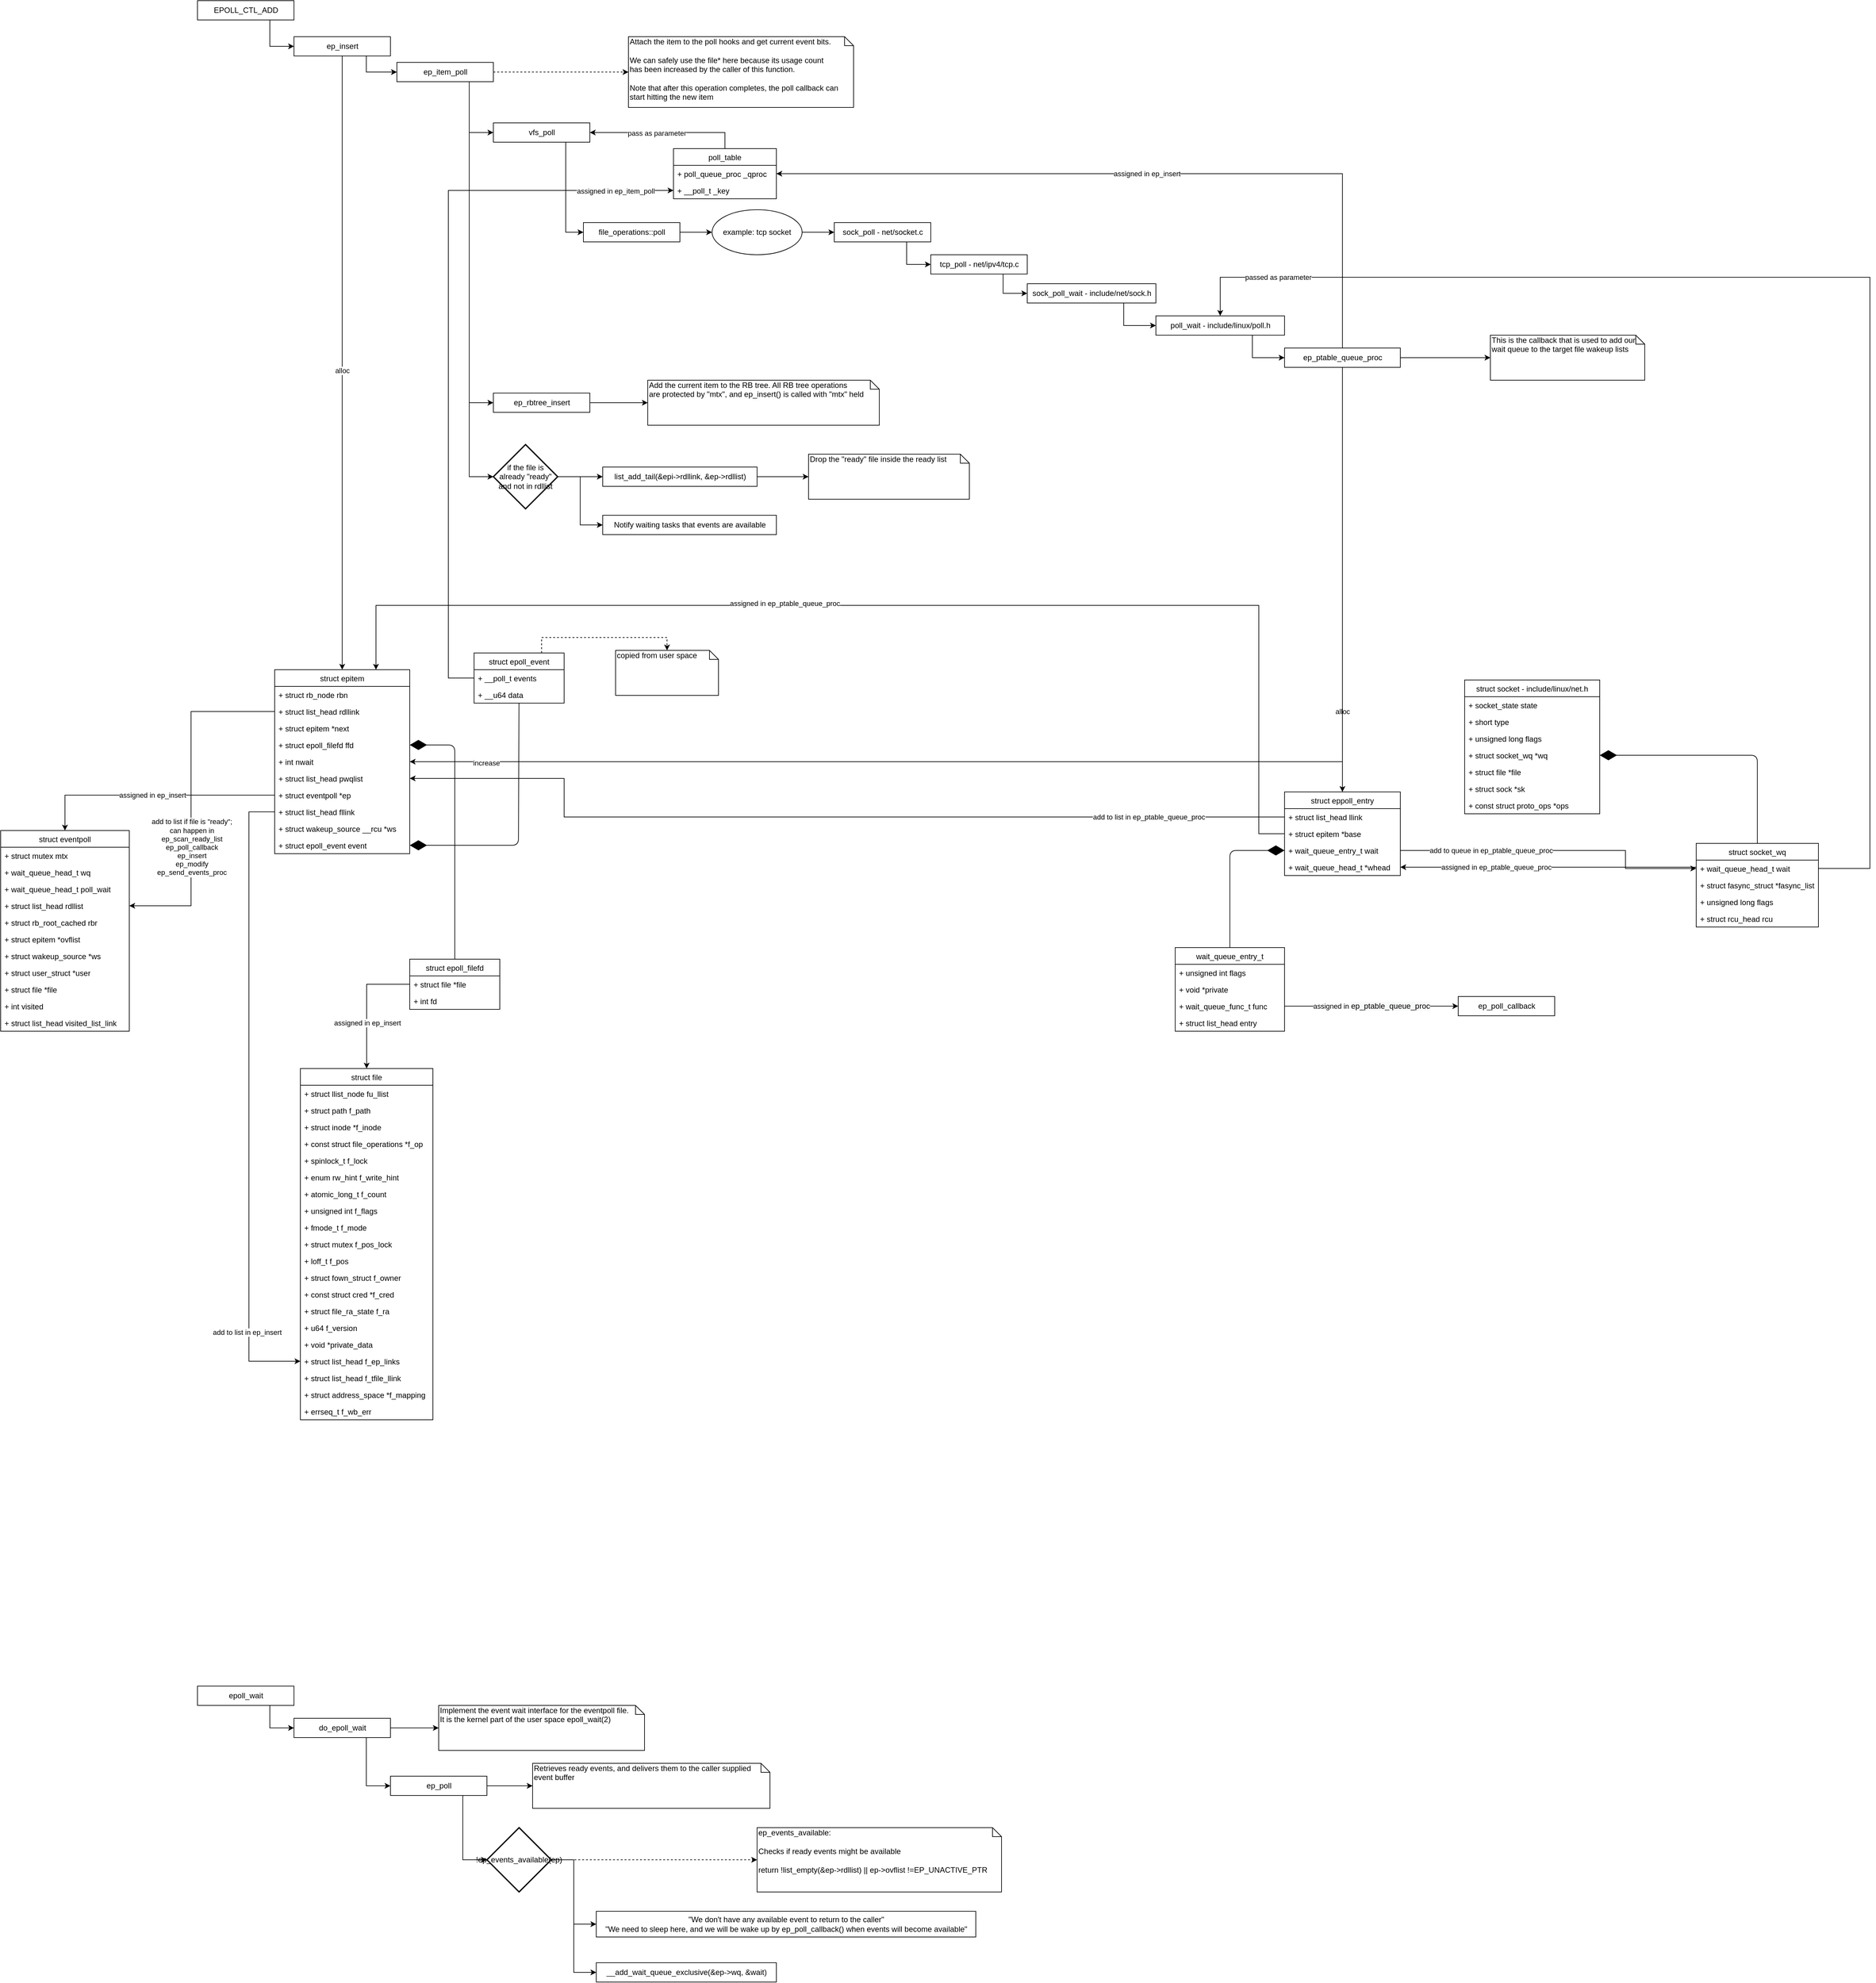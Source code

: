 <mxfile version="13.1.3">
    <diagram id="6hGFLwfOUW9BJ-s0fimq" name="Page-1">
        <mxGraphModel dx="1157" dy="1786" grid="1" gridSize="10" guides="1" tooltips="1" connect="1" arrows="1" fold="1" page="1" pageScale="1" pageWidth="827" pageHeight="1169" math="0" shadow="0">
            <root>
                <mxCell id="0"/>
                <mxCell id="1" parent="0"/>
                <mxCell id="6" value="struct epitem" style="swimlane;fontStyle=0;childLayout=stackLayout;horizontal=1;startSize=26;fillColor=none;horizontalStack=0;resizeParent=1;resizeParentMax=0;resizeLast=0;collapsible=1;marginBottom=0;" vertex="1" parent="1">
                    <mxGeometry x="840" y="520" width="210" height="286" as="geometry">
                        <mxRectangle x="100" y="96" width="100" height="26" as="alternateBounds"/>
                    </mxGeometry>
                </mxCell>
                <mxCell id="7" value="+ struct rb_node rbn" style="text;strokeColor=none;fillColor=none;align=left;verticalAlign=top;spacingLeft=4;spacingRight=4;overflow=hidden;rotatable=0;points=[[0,0.5],[1,0.5]];portConstraint=eastwest;" vertex="1" parent="6">
                    <mxGeometry y="26" width="210" height="26" as="geometry"/>
                </mxCell>
                <mxCell id="8" value="+ struct list_head rdllink" style="text;strokeColor=none;fillColor=none;align=left;verticalAlign=top;spacingLeft=4;spacingRight=4;overflow=hidden;rotatable=0;points=[[0,0.5],[1,0.5]];portConstraint=eastwest;" vertex="1" parent="6">
                    <mxGeometry y="52" width="210" height="26" as="geometry"/>
                </mxCell>
                <mxCell id="9" value="+ struct epitem *next" style="text;strokeColor=none;fillColor=none;align=left;verticalAlign=top;spacingLeft=4;spacingRight=4;overflow=hidden;rotatable=0;points=[[0,0.5],[1,0.5]];portConstraint=eastwest;" vertex="1" parent="6">
                    <mxGeometry y="78" width="210" height="26" as="geometry"/>
                </mxCell>
                <mxCell id="22" value="+ struct epoll_filefd ffd" style="text;strokeColor=none;fillColor=none;align=left;verticalAlign=top;spacingLeft=4;spacingRight=4;overflow=hidden;rotatable=0;points=[[0,0.5],[1,0.5]];portConstraint=eastwest;" vertex="1" parent="6">
                    <mxGeometry y="104" width="210" height="26" as="geometry"/>
                </mxCell>
                <mxCell id="17" value="+ int nwait" style="text;strokeColor=none;fillColor=none;align=left;verticalAlign=top;spacingLeft=4;spacingRight=4;overflow=hidden;rotatable=0;points=[[0,0.5],[1,0.5]];portConstraint=eastwest;" vertex="1" parent="6">
                    <mxGeometry y="130" width="210" height="26" as="geometry"/>
                </mxCell>
                <mxCell id="18" value="+ struct list_head pwqlist" style="text;strokeColor=none;fillColor=none;align=left;verticalAlign=top;spacingLeft=4;spacingRight=4;overflow=hidden;rotatable=0;points=[[0,0.5],[1,0.5]];portConstraint=eastwest;" vertex="1" parent="6">
                    <mxGeometry y="156" width="210" height="26" as="geometry"/>
                </mxCell>
                <mxCell id="19" value="+ struct eventpoll *ep" style="text;strokeColor=none;fillColor=none;align=left;verticalAlign=top;spacingLeft=4;spacingRight=4;overflow=hidden;rotatable=0;points=[[0,0.5],[1,0.5]];portConstraint=eastwest;" vertex="1" parent="6">
                    <mxGeometry y="182" width="210" height="26" as="geometry"/>
                </mxCell>
                <mxCell id="20" value="+ struct list_head fllink" style="text;strokeColor=none;fillColor=none;align=left;verticalAlign=top;spacingLeft=4;spacingRight=4;overflow=hidden;rotatable=0;points=[[0,0.5],[1,0.5]];portConstraint=eastwest;" vertex="1" parent="6">
                    <mxGeometry y="208" width="210" height="26" as="geometry"/>
                </mxCell>
                <mxCell id="21" value="+ struct wakeup_source __rcu *ws" style="text;strokeColor=none;fillColor=none;align=left;verticalAlign=top;spacingLeft=4;spacingRight=4;overflow=hidden;rotatable=0;points=[[0,0.5],[1,0.5]];portConstraint=eastwest;" vertex="1" parent="6">
                    <mxGeometry y="234" width="210" height="26" as="geometry"/>
                </mxCell>
                <mxCell id="23" value="+ struct epoll_event event" style="text;strokeColor=none;fillColor=none;align=left;verticalAlign=top;spacingLeft=4;spacingRight=4;overflow=hidden;rotatable=0;points=[[0,0.5],[1,0.5]];portConstraint=eastwest;" vertex="1" parent="6">
                    <mxGeometry y="260" width="210" height="26" as="geometry"/>
                </mxCell>
                <mxCell id="84" value="ep_poll_callback" style="html=1;" vertex="1" parent="1">
                    <mxGeometry x="2680" y="1028" width="150" height="30" as="geometry"/>
                </mxCell>
                <mxCell id="85" value="assigned in&amp;nbsp;&lt;span style=&quot;font-size: 12px ; background-color: rgb(248 , 249 , 250)&quot;&gt;ep_ptable_queue_proc&lt;/span&gt;" style="edgeStyle=orthogonalEdgeStyle;rounded=0;orthogonalLoop=1;jettySize=auto;html=1;" edge="1" parent="1" source="81" target="84">
                    <mxGeometry relative="1" as="geometry"/>
                </mxCell>
                <mxCell id="88" style="edgeStyle=orthogonalEdgeStyle;rounded=0;orthogonalLoop=1;jettySize=auto;html=1;entryX=0.5;entryY=0;entryDx=0;entryDy=0;" edge="1" parent="1" source="87" target="6">
                    <mxGeometry relative="1" as="geometry"/>
                </mxCell>
                <mxCell id="89" value="alloc" style="edgeLabel;html=1;align=center;verticalAlign=middle;resizable=0;points=[];" vertex="1" connectable="0" parent="88">
                    <mxGeometry x="-0.109" y="4" relative="1" as="geometry">
                        <mxPoint x="-4" y="64" as="offset"/>
                    </mxGeometry>
                </mxCell>
                <mxCell id="122" style="edgeStyle=orthogonalEdgeStyle;rounded=0;orthogonalLoop=1;jettySize=auto;html=1;exitX=0.75;exitY=1;exitDx=0;exitDy=0;entryX=0;entryY=0.5;entryDx=0;entryDy=0;" edge="1" parent="1" source="87" target="121">
                    <mxGeometry relative="1" as="geometry"/>
                </mxCell>
                <mxCell id="87" value="ep_insert" style="html=1;" vertex="1" parent="1">
                    <mxGeometry x="870" y="-464" width="150" height="30" as="geometry"/>
                </mxCell>
                <mxCell id="92" style="edgeStyle=orthogonalEdgeStyle;rounded=0;orthogonalLoop=1;jettySize=auto;html=1;exitX=0.75;exitY=1;exitDx=0;exitDy=0;entryX=0;entryY=0.5;entryDx=0;entryDy=0;" edge="1" parent="1" source="90" target="87">
                    <mxGeometry relative="1" as="geometry"/>
                </mxCell>
                <mxCell id="90" value="EPOLL_CTL_ADD" style="html=1;" vertex="1" parent="1">
                    <mxGeometry x="720" y="-520" width="150" height="30" as="geometry"/>
                </mxCell>
                <mxCell id="93" value="assigned in ep_insert" style="edgeStyle=orthogonalEdgeStyle;rounded=0;orthogonalLoop=1;jettySize=auto;html=1;entryX=0.5;entryY=0;entryDx=0;entryDy=0;" edge="1" parent="1" source="19" target="31">
                    <mxGeometry relative="1" as="geometry">
                        <Array as="points">
                            <mxPoint x="514" y="715"/>
                        </Array>
                    </mxGeometry>
                </mxCell>
                <mxCell id="99" value="" style="endArrow=diamondThin;endFill=1;endSize=24;html=1;entryX=0;entryY=0.5;entryDx=0;entryDy=0;exitX=0.5;exitY=0;exitDx=0;exitDy=0;" edge="1" parent="1" source="78" target="50">
                    <mxGeometry width="160" relative="1" as="geometry">
                        <mxPoint x="2660" y="900" as="sourcePoint"/>
                        <mxPoint x="2520" y="780" as="targetPoint"/>
                        <Array as="points">
                            <mxPoint x="2325" y="801"/>
                        </Array>
                    </mxGeometry>
                </mxCell>
                <mxCell id="112" value="" style="endArrow=diamondThin;endFill=1;endSize=24;html=1;entryX=1;entryY=0.5;entryDx=0;entryDy=0;exitX=0.5;exitY=0;exitDx=0;exitDy=0;" edge="1" parent="1" source="100" target="22">
                    <mxGeometry width="160" relative="1" as="geometry">
                        <mxPoint x="930" y="940" as="sourcePoint"/>
                        <mxPoint x="1100.667" y="640" as="targetPoint"/>
                        <Array as="points">
                            <mxPoint x="1120" y="637"/>
                        </Array>
                    </mxGeometry>
                </mxCell>
                <mxCell id="139" style="edgeStyle=orthogonalEdgeStyle;rounded=0;orthogonalLoop=1;jettySize=auto;html=1;exitX=0.5;exitY=0;exitDx=0;exitDy=0;entryX=1;entryY=0.5;entryDx=0;entryDy=0;" edge="1" parent="1" source="115" target="126">
                    <mxGeometry relative="1" as="geometry"/>
                </mxCell>
                <mxCell id="140" value="pass as parameter" style="edgeLabel;html=1;align=center;verticalAlign=middle;resizable=0;points=[];" vertex="1" connectable="0" parent="139">
                    <mxGeometry x="0.118" y="1" relative="1" as="geometry">
                        <mxPoint as="offset"/>
                    </mxGeometry>
                </mxCell>
                <mxCell id="100" value="struct epoll_filefd" style="swimlane;fontStyle=0;childLayout=stackLayout;horizontal=1;startSize=26;fillColor=none;horizontalStack=0;resizeParent=1;resizeParentMax=0;resizeLast=0;collapsible=1;marginBottom=0;" vertex="1" parent="1">
                    <mxGeometry x="1050" y="970" width="140" height="78" as="geometry"/>
                </mxCell>
                <mxCell id="101" value="+ struct file *file" style="text;strokeColor=none;fillColor=none;align=left;verticalAlign=top;spacingLeft=4;spacingRight=4;overflow=hidden;rotatable=0;points=[[0,0.5],[1,0.5]];portConstraint=eastwest;" vertex="1" parent="100">
                    <mxGeometry y="26" width="140" height="26" as="geometry"/>
                </mxCell>
                <mxCell id="102" value="+ int fd" style="text;strokeColor=none;fillColor=none;align=left;verticalAlign=top;spacingLeft=4;spacingRight=4;overflow=hidden;rotatable=0;points=[[0,0.5],[1,0.5]];portConstraint=eastwest;" vertex="1" parent="100">
                    <mxGeometry y="52" width="140" height="26" as="geometry"/>
                </mxCell>
                <mxCell id="113" style="edgeStyle=orthogonalEdgeStyle;rounded=0;orthogonalLoop=1;jettySize=auto;html=1;entryX=0.5;entryY=0;entryDx=0;entryDy=0;" edge="1" parent="1" source="101" target="54">
                    <mxGeometry relative="1" as="geometry"/>
                </mxCell>
                <mxCell id="114" value="assigned in ep_insert" style="edgeLabel;html=1;align=center;verticalAlign=middle;resizable=0;points=[];" vertex="1" connectable="0" parent="113">
                    <mxGeometry x="-0.377" relative="1" as="geometry">
                        <mxPoint x="-5" y="60" as="offset"/>
                    </mxGeometry>
                </mxCell>
                <mxCell id="31" value="struct eventpoll" style="swimlane;fontStyle=0;childLayout=stackLayout;horizontal=1;startSize=26;fillColor=none;horizontalStack=0;resizeParent=1;resizeParentMax=0;resizeLast=0;collapsible=1;marginBottom=0;" vertex="1" parent="1">
                    <mxGeometry x="414" y="770" width="200" height="312" as="geometry"/>
                </mxCell>
                <mxCell id="33" value="+ struct mutex mtx" style="text;strokeColor=none;fillColor=none;align=left;verticalAlign=top;spacingLeft=4;spacingRight=4;overflow=hidden;rotatable=0;points=[[0,0.5],[1,0.5]];portConstraint=eastwest;" vertex="1" parent="31">
                    <mxGeometry y="26" width="200" height="26" as="geometry"/>
                </mxCell>
                <mxCell id="32" value="+ wait_queue_head_t wq" style="text;strokeColor=none;fillColor=none;align=left;verticalAlign=top;spacingLeft=4;spacingRight=4;overflow=hidden;rotatable=0;points=[[0,0.5],[1,0.5]];portConstraint=eastwest;" vertex="1" parent="31">
                    <mxGeometry y="52" width="200" height="26" as="geometry"/>
                </mxCell>
                <mxCell id="34" value="+ wait_queue_head_t poll_wait" style="text;strokeColor=none;fillColor=none;align=left;verticalAlign=top;spacingLeft=4;spacingRight=4;overflow=hidden;rotatable=0;points=[[0,0.5],[1,0.5]];portConstraint=eastwest;" vertex="1" parent="31">
                    <mxGeometry y="78" width="200" height="26" as="geometry"/>
                </mxCell>
                <mxCell id="36" value="+ struct list_head rdllist" style="text;strokeColor=none;fillColor=none;align=left;verticalAlign=top;spacingLeft=4;spacingRight=4;overflow=hidden;rotatable=0;points=[[0,0.5],[1,0.5]];portConstraint=eastwest;" vertex="1" parent="31">
                    <mxGeometry y="104" width="200" height="26" as="geometry"/>
                </mxCell>
                <mxCell id="35" value="+ struct rb_root_cached rbr" style="text;strokeColor=none;fillColor=none;align=left;verticalAlign=top;spacingLeft=4;spacingRight=4;overflow=hidden;rotatable=0;points=[[0,0.5],[1,0.5]];portConstraint=eastwest;" vertex="1" parent="31">
                    <mxGeometry y="130" width="200" height="26" as="geometry"/>
                </mxCell>
                <mxCell id="37" value="+ struct epitem *ovflist" style="text;strokeColor=none;fillColor=none;align=left;verticalAlign=top;spacingLeft=4;spacingRight=4;overflow=hidden;rotatable=0;points=[[0,0.5],[1,0.5]];portConstraint=eastwest;" vertex="1" parent="31">
                    <mxGeometry y="156" width="200" height="26" as="geometry"/>
                </mxCell>
                <mxCell id="38" value="+ struct wakeup_source *ws" style="text;strokeColor=none;fillColor=none;align=left;verticalAlign=top;spacingLeft=4;spacingRight=4;overflow=hidden;rotatable=0;points=[[0,0.5],[1,0.5]];portConstraint=eastwest;" vertex="1" parent="31">
                    <mxGeometry y="182" width="200" height="26" as="geometry"/>
                </mxCell>
                <mxCell id="39" value="+ struct user_struct *user" style="text;strokeColor=none;fillColor=none;align=left;verticalAlign=top;spacingLeft=4;spacingRight=4;overflow=hidden;rotatable=0;points=[[0,0.5],[1,0.5]];portConstraint=eastwest;" vertex="1" parent="31">
                    <mxGeometry y="208" width="200" height="26" as="geometry"/>
                </mxCell>
                <mxCell id="40" value="+ struct file *file" style="text;strokeColor=none;fillColor=none;align=left;verticalAlign=top;spacingLeft=4;spacingRight=4;overflow=hidden;rotatable=0;points=[[0,0.5],[1,0.5]];portConstraint=eastwest;" vertex="1" parent="31">
                    <mxGeometry y="234" width="200" height="26" as="geometry"/>
                </mxCell>
                <mxCell id="41" value="+ int visited" style="text;strokeColor=none;fillColor=none;align=left;verticalAlign=top;spacingLeft=4;spacingRight=4;overflow=hidden;rotatable=0;points=[[0,0.5],[1,0.5]];portConstraint=eastwest;" vertex="1" parent="31">
                    <mxGeometry y="260" width="200" height="26" as="geometry"/>
                </mxCell>
                <mxCell id="42" value="+ struct list_head visited_list_link" style="text;strokeColor=none;fillColor=none;align=left;verticalAlign=top;spacingLeft=4;spacingRight=4;overflow=hidden;rotatable=0;points=[[0,0.5],[1,0.5]];portConstraint=eastwest;" vertex="1" parent="31">
                    <mxGeometry y="286" width="200" height="26" as="geometry"/>
                </mxCell>
                <mxCell id="54" value="struct file" style="swimlane;fontStyle=0;childLayout=stackLayout;horizontal=1;startSize=26;fillColor=none;horizontalStack=0;resizeParent=1;resizeParentMax=0;resizeLast=0;collapsible=1;marginBottom=0;" vertex="1" parent="1">
                    <mxGeometry x="880" y="1140" width="206" height="546" as="geometry"/>
                </mxCell>
                <mxCell id="55" value="+ struct llist_node&#9;fu_llist" style="text;strokeColor=none;fillColor=none;align=left;verticalAlign=top;spacingLeft=4;spacingRight=4;overflow=hidden;rotatable=0;points=[[0,0.5],[1,0.5]];portConstraint=eastwest;" vertex="1" parent="54">
                    <mxGeometry y="26" width="206" height="26" as="geometry"/>
                </mxCell>
                <mxCell id="56" value="+ struct path&#9;&#9;f_path" style="text;strokeColor=none;fillColor=none;align=left;verticalAlign=top;spacingLeft=4;spacingRight=4;overflow=hidden;rotatable=0;points=[[0,0.5],[1,0.5]];portConstraint=eastwest;" vertex="1" parent="54">
                    <mxGeometry y="52" width="206" height="26" as="geometry"/>
                </mxCell>
                <mxCell id="57" value="+ struct inode&#9;&#9;*f_inode" style="text;strokeColor=none;fillColor=none;align=left;verticalAlign=top;spacingLeft=4;spacingRight=4;overflow=hidden;rotatable=0;points=[[0,0.5],[1,0.5]];portConstraint=eastwest;" vertex="1" parent="54">
                    <mxGeometry y="78" width="206" height="26" as="geometry"/>
                </mxCell>
                <mxCell id="58" value="+ const struct file_operations&#9;*f_op" style="text;strokeColor=none;fillColor=none;align=left;verticalAlign=top;spacingLeft=4;spacingRight=4;overflow=hidden;rotatable=0;points=[[0,0.5],[1,0.5]];portConstraint=eastwest;" vertex="1" parent="54">
                    <mxGeometry y="104" width="206" height="26" as="geometry"/>
                </mxCell>
                <mxCell id="59" value="+ spinlock_t&#9;&#9;f_lock" style="text;strokeColor=none;fillColor=none;align=left;verticalAlign=top;spacingLeft=4;spacingRight=4;overflow=hidden;rotatable=0;points=[[0,0.5],[1,0.5]];portConstraint=eastwest;" vertex="1" parent="54">
                    <mxGeometry y="130" width="206" height="26" as="geometry"/>
                </mxCell>
                <mxCell id="60" value="+ enum rw_hint&#9;&#9;f_write_hint" style="text;strokeColor=none;fillColor=none;align=left;verticalAlign=top;spacingLeft=4;spacingRight=4;overflow=hidden;rotatable=0;points=[[0,0.5],[1,0.5]];portConstraint=eastwest;" vertex="1" parent="54">
                    <mxGeometry y="156" width="206" height="26" as="geometry"/>
                </mxCell>
                <mxCell id="61" value="+ atomic_long_t&#9;&#9;f_count" style="text;strokeColor=none;fillColor=none;align=left;verticalAlign=top;spacingLeft=4;spacingRight=4;overflow=hidden;rotatable=0;points=[[0,0.5],[1,0.5]];portConstraint=eastwest;" vertex="1" parent="54">
                    <mxGeometry y="182" width="206" height="26" as="geometry"/>
                </mxCell>
                <mxCell id="62" value="+ unsigned int &#9;&#9;f_flags" style="text;strokeColor=none;fillColor=none;align=left;verticalAlign=top;spacingLeft=4;spacingRight=4;overflow=hidden;rotatable=0;points=[[0,0.5],[1,0.5]];portConstraint=eastwest;" vertex="1" parent="54">
                    <mxGeometry y="208" width="206" height="26" as="geometry"/>
                </mxCell>
                <mxCell id="63" value="+ fmode_t&#9;&#9;&#9;f_mode" style="text;strokeColor=none;fillColor=none;align=left;verticalAlign=top;spacingLeft=4;spacingRight=4;overflow=hidden;rotatable=0;points=[[0,0.5],[1,0.5]];portConstraint=eastwest;" vertex="1" parent="54">
                    <mxGeometry y="234" width="206" height="26" as="geometry"/>
                </mxCell>
                <mxCell id="64" value="+ struct mutex&#9;&#9;f_pos_lock" style="text;strokeColor=none;fillColor=none;align=left;verticalAlign=top;spacingLeft=4;spacingRight=4;overflow=hidden;rotatable=0;points=[[0,0.5],[1,0.5]];portConstraint=eastwest;" vertex="1" parent="54">
                    <mxGeometry y="260" width="206" height="26" as="geometry"/>
                </mxCell>
                <mxCell id="65" value="+ loff_t&#9;&#9;&#9;f_pos" style="text;strokeColor=none;fillColor=none;align=left;verticalAlign=top;spacingLeft=4;spacingRight=4;overflow=hidden;rotatable=0;points=[[0,0.5],[1,0.5]];portConstraint=eastwest;" vertex="1" parent="54">
                    <mxGeometry y="286" width="206" height="26" as="geometry"/>
                </mxCell>
                <mxCell id="66" value="+ struct fown_struct&#9;f_owner" style="text;strokeColor=none;fillColor=none;align=left;verticalAlign=top;spacingLeft=4;spacingRight=4;overflow=hidden;rotatable=0;points=[[0,0.5],[1,0.5]];portConstraint=eastwest;" vertex="1" parent="54">
                    <mxGeometry y="312" width="206" height="26" as="geometry"/>
                </mxCell>
                <mxCell id="67" value="+ const struct cred&#9;*f_cred" style="text;strokeColor=none;fillColor=none;align=left;verticalAlign=top;spacingLeft=4;spacingRight=4;overflow=hidden;rotatable=0;points=[[0,0.5],[1,0.5]];portConstraint=eastwest;" vertex="1" parent="54">
                    <mxGeometry y="338" width="206" height="26" as="geometry"/>
                </mxCell>
                <mxCell id="69" value="+ struct file_ra_state&#9;f_ra" style="text;strokeColor=none;fillColor=none;align=left;verticalAlign=top;spacingLeft=4;spacingRight=4;overflow=hidden;rotatable=0;points=[[0,0.5],[1,0.5]];portConstraint=eastwest;" vertex="1" parent="54">
                    <mxGeometry y="364" width="206" height="26" as="geometry"/>
                </mxCell>
                <mxCell id="70" value="+ u64&#9;&#9;&#9;f_version" style="text;strokeColor=none;fillColor=none;align=left;verticalAlign=top;spacingLeft=4;spacingRight=4;overflow=hidden;rotatable=0;points=[[0,0.5],[1,0.5]];portConstraint=eastwest;" vertex="1" parent="54">
                    <mxGeometry y="390" width="206" height="26" as="geometry"/>
                </mxCell>
                <mxCell id="68" value="+ void&#9;&#9;&#9;*private_data" style="text;strokeColor=none;fillColor=none;align=left;verticalAlign=top;spacingLeft=4;spacingRight=4;overflow=hidden;rotatable=0;points=[[0,0.5],[1,0.5]];portConstraint=eastwest;" vertex="1" parent="54">
                    <mxGeometry y="416" width="206" height="26" as="geometry"/>
                </mxCell>
                <mxCell id="71" value="+ struct list_head&#9;f_ep_links" style="text;strokeColor=none;fillColor=none;align=left;verticalAlign=top;spacingLeft=4;spacingRight=4;overflow=hidden;rotatable=0;points=[[0,0.5],[1,0.5]];portConstraint=eastwest;" vertex="1" parent="54">
                    <mxGeometry y="442" width="206" height="26" as="geometry"/>
                </mxCell>
                <mxCell id="73" value="+ struct list_head&#9;f_tfile_llink" style="text;strokeColor=none;fillColor=none;align=left;verticalAlign=top;spacingLeft=4;spacingRight=4;overflow=hidden;rotatable=0;points=[[0,0.5],[1,0.5]];portConstraint=eastwest;" vertex="1" parent="54">
                    <mxGeometry y="468" width="206" height="26" as="geometry"/>
                </mxCell>
                <mxCell id="72" value="+ struct address_space&#9;*f_mapping" style="text;strokeColor=none;fillColor=none;align=left;verticalAlign=top;spacingLeft=4;spacingRight=4;overflow=hidden;rotatable=0;points=[[0,0.5],[1,0.5]];portConstraint=eastwest;" vertex="1" parent="54">
                    <mxGeometry y="494" width="206" height="26" as="geometry"/>
                </mxCell>
                <mxCell id="74" value="+ errseq_t&#9;&#9;f_wb_err" style="text;strokeColor=none;fillColor=none;align=left;verticalAlign=top;spacingLeft=4;spacingRight=4;overflow=hidden;rotatable=0;points=[[0,0.5],[1,0.5]];portConstraint=eastwest;" vertex="1" parent="54">
                    <mxGeometry y="520" width="206" height="26" as="geometry"/>
                </mxCell>
                <mxCell id="154" value="assigned in&amp;nbsp;ep_insert" style="edgeStyle=orthogonalEdgeStyle;rounded=0;orthogonalLoop=1;jettySize=auto;html=1;exitX=0.5;exitY=0;exitDx=0;exitDy=0;" edge="1" parent="1" source="119" target="116">
                    <mxGeometry relative="1" as="geometry"/>
                </mxCell>
                <mxCell id="167" style="edgeStyle=orthogonalEdgeStyle;rounded=0;orthogonalLoop=1;jettySize=auto;html=1;exitX=0.5;exitY=1;exitDx=0;exitDy=0;entryX=0.5;entryY=0;entryDx=0;entryDy=0;" edge="1" parent="1" source="119" target="47">
                    <mxGeometry relative="1" as="geometry"/>
                </mxCell>
                <mxCell id="168" value="alloc" style="edgeLabel;html=1;align=center;verticalAlign=middle;resizable=0;points=[];" vertex="1" connectable="0" parent="167">
                    <mxGeometry x="0.052" relative="1" as="geometry">
                        <mxPoint y="188" as="offset"/>
                    </mxGeometry>
                </mxCell>
                <mxCell id="196" style="edgeStyle=orthogonalEdgeStyle;rounded=0;orthogonalLoop=1;jettySize=auto;html=1;exitX=0.5;exitY=1;exitDx=0;exitDy=0;" edge="1" parent="1" source="119" target="17">
                    <mxGeometry relative="1" as="geometry"/>
                </mxCell>
                <mxCell id="197" value="increase" style="edgeLabel;html=1;align=center;verticalAlign=middle;resizable=0;points=[];" vertex="1" connectable="0" parent="196">
                    <mxGeometry x="0.885" y="2" relative="1" as="geometry">
                        <mxPoint as="offset"/>
                    </mxGeometry>
                </mxCell>
                <mxCell id="199" style="edgeStyle=orthogonalEdgeStyle;rounded=0;orthogonalLoop=1;jettySize=auto;html=1;" edge="1" parent="1" source="119" target="198">
                    <mxGeometry relative="1" as="geometry"/>
                </mxCell>
                <mxCell id="119" value="ep_ptable_queue_proc" style="html=1;" vertex="1" parent="1">
                    <mxGeometry x="2410" y="20" width="180" height="30" as="geometry"/>
                </mxCell>
                <mxCell id="124" style="edgeStyle=orthogonalEdgeStyle;rounded=0;orthogonalLoop=1;jettySize=auto;html=1;exitX=1;exitY=0.5;exitDx=0;exitDy=0;entryX=0;entryY=0.5;entryDx=0;entryDy=0;entryPerimeter=0;dashed=1;" edge="1" parent="1" source="121" target="123">
                    <mxGeometry relative="1" as="geometry"/>
                </mxCell>
                <mxCell id="128" style="edgeStyle=orthogonalEdgeStyle;rounded=0;orthogonalLoop=1;jettySize=auto;html=1;exitX=0.75;exitY=1;exitDx=0;exitDy=0;entryX=0;entryY=0.5;entryDx=0;entryDy=0;" edge="1" parent="1" source="121" target="126">
                    <mxGeometry relative="1" as="geometry"/>
                </mxCell>
                <mxCell id="204" style="edgeStyle=orthogonalEdgeStyle;rounded=0;orthogonalLoop=1;jettySize=auto;html=1;exitX=0.75;exitY=1;exitDx=0;exitDy=0;entryX=0;entryY=0.5;entryDx=0;entryDy=0;" edge="1" parent="1" source="121" target="202">
                    <mxGeometry relative="1" as="geometry"/>
                </mxCell>
                <mxCell id="210" style="edgeStyle=orthogonalEdgeStyle;rounded=0;orthogonalLoop=1;jettySize=auto;html=1;exitX=0.75;exitY=1;exitDx=0;exitDy=0;entryX=0;entryY=0.5;entryDx=0;entryDy=0;entryPerimeter=0;" edge="1" parent="1" source="121" target="209">
                    <mxGeometry relative="1" as="geometry"/>
                </mxCell>
                <mxCell id="121" value="ep_item_poll" style="html=1;" vertex="1" parent="1">
                    <mxGeometry x="1030" y="-424" width="150" height="30" as="geometry"/>
                </mxCell>
                <mxCell id="206" style="edgeStyle=orthogonalEdgeStyle;rounded=0;orthogonalLoop=1;jettySize=auto;html=1;" edge="1" parent="1" source="202" target="205">
                    <mxGeometry relative="1" as="geometry"/>
                </mxCell>
                <mxCell id="202" value="ep_rbtree_insert" style="html=1;" vertex="1" parent="1">
                    <mxGeometry x="1180" y="90" width="150" height="30" as="geometry"/>
                </mxCell>
                <mxCell id="123" value="Attach the item to the poll hooks and get current event bits.&lt;br&gt;&lt;br&gt;We can safely use the file* here because its usage count has&amp;nbsp;been increased by the caller of this function.&lt;br&gt;&lt;br&gt;Note that after&amp;nbsp;this operation completes, the poll callback can start hitting&amp;nbsp;the new item" style="shape=note;whiteSpace=wrap;html=1;size=14;verticalAlign=top;align=left;spacingTop=-6;" vertex="1" parent="1">
                    <mxGeometry x="1390" y="-464" width="350" height="110" as="geometry"/>
                </mxCell>
                <mxCell id="142" style="edgeStyle=orthogonalEdgeStyle;rounded=0;orthogonalLoop=1;jettySize=auto;html=1;exitX=0.75;exitY=1;exitDx=0;exitDy=0;entryX=0;entryY=0.5;entryDx=0;entryDy=0;" edge="1" parent="1" source="126" target="141">
                    <mxGeometry relative="1" as="geometry"/>
                </mxCell>
                <mxCell id="126" value="vfs_poll" style="html=1;" vertex="1" parent="1">
                    <mxGeometry x="1180" y="-330" width="150" height="30" as="geometry"/>
                </mxCell>
                <mxCell id="137" style="edgeStyle=orthogonalEdgeStyle;rounded=0;orthogonalLoop=1;jettySize=auto;html=1;exitX=0.75;exitY=0;exitDx=0;exitDy=0;entryX=0.5;entryY=0;entryDx=0;entryDy=0;entryPerimeter=0;dashed=1;" edge="1" parent="1" source="129" target="135">
                    <mxGeometry relative="1" as="geometry"/>
                </mxCell>
                <mxCell id="135" value="copied from user space" style="shape=note;whiteSpace=wrap;html=1;size=14;verticalAlign=top;align=left;spacingTop=-6;" vertex="1" parent="1">
                    <mxGeometry x="1370" y="490" width="160" height="70" as="geometry"/>
                </mxCell>
                <mxCell id="144" style="edgeStyle=orthogonalEdgeStyle;rounded=0;orthogonalLoop=1;jettySize=auto;html=1;exitX=1;exitY=0.5;exitDx=0;exitDy=0;entryX=0;entryY=0.5;entryDx=0;entryDy=0;" edge="1" parent="1" source="141" target="143">
                    <mxGeometry relative="1" as="geometry"/>
                </mxCell>
                <mxCell id="141" value="file_operations::poll" style="html=1;" vertex="1" parent="1">
                    <mxGeometry x="1320" y="-175" width="150" height="30" as="geometry"/>
                </mxCell>
                <mxCell id="146" style="edgeStyle=orthogonalEdgeStyle;rounded=0;orthogonalLoop=1;jettySize=auto;html=1;exitX=1;exitY=0.5;exitDx=0;exitDy=0;entryX=0;entryY=0.5;entryDx=0;entryDy=0;" edge="1" parent="1" source="143" target="145">
                    <mxGeometry relative="1" as="geometry"/>
                </mxCell>
                <mxCell id="143" value="example: tcp socket" style="ellipse;whiteSpace=wrap;html=1;" vertex="1" parent="1">
                    <mxGeometry x="1520" y="-195" width="140" height="70" as="geometry"/>
                </mxCell>
                <mxCell id="156" style="edgeStyle=orthogonalEdgeStyle;rounded=0;orthogonalLoop=1;jettySize=auto;html=1;exitX=0.75;exitY=1;exitDx=0;exitDy=0;entryX=0;entryY=0.5;entryDx=0;entryDy=0;" edge="1" parent="1" source="145" target="155">
                    <mxGeometry relative="1" as="geometry"/>
                </mxCell>
                <mxCell id="145" value="sock_poll - net/socket.c" style="html=1;" vertex="1" parent="1">
                    <mxGeometry x="1710" y="-175" width="150" height="30" as="geometry"/>
                </mxCell>
                <mxCell id="129" value="struct epoll_event" style="swimlane;fontStyle=0;childLayout=stackLayout;horizontal=1;startSize=26;fillColor=none;horizontalStack=0;resizeParent=1;resizeParentMax=0;resizeLast=0;collapsible=1;marginBottom=0;" vertex="1" parent="1">
                    <mxGeometry x="1150" y="494" width="140" height="78" as="geometry"/>
                </mxCell>
                <mxCell id="130" value="+ __poll_t events" style="text;strokeColor=none;fillColor=none;align=left;verticalAlign=top;spacingLeft=4;spacingRight=4;overflow=hidden;rotatable=0;points=[[0,0.5],[1,0.5]];portConstraint=eastwest;" vertex="1" parent="129">
                    <mxGeometry y="26" width="140" height="26" as="geometry"/>
                </mxCell>
                <mxCell id="131" value="+ __u64 data" style="text;strokeColor=none;fillColor=none;align=left;verticalAlign=top;spacingLeft=4;spacingRight=4;overflow=hidden;rotatable=0;points=[[0,0.5],[1,0.5]];portConstraint=eastwest;" vertex="1" parent="129">
                    <mxGeometry y="52" width="140" height="26" as="geometry"/>
                </mxCell>
                <mxCell id="151" style="edgeStyle=orthogonalEdgeStyle;rounded=0;orthogonalLoop=1;jettySize=auto;html=1;" edge="1" parent="1" source="130" target="117">
                    <mxGeometry relative="1" as="geometry">
                        <Array as="points">
                            <mxPoint x="1110" y="533"/>
                            <mxPoint x="1110" y="-225"/>
                        </Array>
                    </mxGeometry>
                </mxCell>
                <mxCell id="152" value="assigned in&amp;nbsp;ep_item_poll" style="edgeLabel;html=1;align=center;verticalAlign=middle;resizable=0;points=[];" vertex="1" connectable="0" parent="151">
                    <mxGeometry x="-0.403" y="1" relative="1" as="geometry">
                        <mxPoint x="261" y="-455" as="offset"/>
                    </mxGeometry>
                </mxCell>
                <mxCell id="160" style="edgeStyle=orthogonalEdgeStyle;rounded=0;orthogonalLoop=1;jettySize=auto;html=1;exitX=0.75;exitY=1;exitDx=0;exitDy=0;entryX=0;entryY=0.5;entryDx=0;entryDy=0;" edge="1" parent="1" source="155" target="157">
                    <mxGeometry relative="1" as="geometry"/>
                </mxCell>
                <mxCell id="155" value="tcp_poll - net/ipv4/tcp.c" style="html=1;" vertex="1" parent="1">
                    <mxGeometry x="1860" y="-125" width="150" height="30" as="geometry"/>
                </mxCell>
                <mxCell id="162" style="edgeStyle=orthogonalEdgeStyle;rounded=0;orthogonalLoop=1;jettySize=auto;html=1;exitX=0.75;exitY=1;exitDx=0;exitDy=0;entryX=0;entryY=0.5;entryDx=0;entryDy=0;" edge="1" parent="1" source="157" target="161">
                    <mxGeometry relative="1" as="geometry"/>
                </mxCell>
                <mxCell id="157" value="sock_poll_wait - include/net/sock.h" style="html=1;" vertex="1" parent="1">
                    <mxGeometry x="2010" y="-80" width="200" height="30" as="geometry"/>
                </mxCell>
                <mxCell id="163" style="edgeStyle=orthogonalEdgeStyle;rounded=0;orthogonalLoop=1;jettySize=auto;html=1;exitX=0.75;exitY=1;exitDx=0;exitDy=0;entryX=0;entryY=0.5;entryDx=0;entryDy=0;" edge="1" parent="1" source="161" target="119">
                    <mxGeometry relative="1" as="geometry"/>
                </mxCell>
                <mxCell id="161" value="poll_wait - include/linux/poll.h" style="html=1;" vertex="1" parent="1">
                    <mxGeometry x="2210" y="-30" width="200" height="30" as="geometry"/>
                </mxCell>
                <mxCell id="182" value="" style="endArrow=diamondThin;endFill=1;endSize=24;html=1;exitX=0.5;exitY=0;exitDx=0;exitDy=0;entryX=1;entryY=0.5;entryDx=0;entryDy=0;" edge="1" parent="1" source="178" target="175">
                    <mxGeometry width="160" relative="1" as="geometry">
                        <mxPoint x="3000" y="516" as="sourcePoint"/>
                        <mxPoint x="3160" y="516" as="targetPoint"/>
                        <Array as="points">
                            <mxPoint x="3145" y="653"/>
                        </Array>
                    </mxGeometry>
                </mxCell>
                <mxCell id="170" value="struct socket - include/linux/net.h" style="swimlane;fontStyle=0;childLayout=stackLayout;horizontal=1;startSize=26;fillColor=none;horizontalStack=0;resizeParent=1;resizeParentMax=0;resizeLast=0;collapsible=1;marginBottom=0;" vertex="1" parent="1">
                    <mxGeometry x="2690" y="536" width="210" height="208" as="geometry"/>
                </mxCell>
                <mxCell id="171" value="+ socket_state&#9;&#9;state" style="text;strokeColor=none;fillColor=none;align=left;verticalAlign=top;spacingLeft=4;spacingRight=4;overflow=hidden;rotatable=0;points=[[0,0.5],[1,0.5]];portConstraint=eastwest;" vertex="1" parent="170">
                    <mxGeometry y="26" width="210" height="26" as="geometry"/>
                </mxCell>
                <mxCell id="173" value="+ short&#9;&#9;&#9;type" style="text;strokeColor=none;fillColor=none;align=left;verticalAlign=top;spacingLeft=4;spacingRight=4;overflow=hidden;rotatable=0;points=[[0,0.5],[1,0.5]];portConstraint=eastwest;" vertex="1" parent="170">
                    <mxGeometry y="52" width="210" height="26" as="geometry"/>
                </mxCell>
                <mxCell id="172" value="+ unsigned long&#9;&#9;flags" style="text;strokeColor=none;fillColor=none;align=left;verticalAlign=top;spacingLeft=4;spacingRight=4;overflow=hidden;rotatable=0;points=[[0,0.5],[1,0.5]];portConstraint=eastwest;" vertex="1" parent="170">
                    <mxGeometry y="78" width="210" height="26" as="geometry"/>
                </mxCell>
                <mxCell id="175" value="+ struct socket_wq&#9;*wq" style="text;strokeColor=none;fillColor=none;align=left;verticalAlign=top;spacingLeft=4;spacingRight=4;overflow=hidden;rotatable=0;points=[[0,0.5],[1,0.5]];portConstraint=eastwest;" vertex="1" parent="170">
                    <mxGeometry y="104" width="210" height="26" as="geometry"/>
                </mxCell>
                <mxCell id="174" value="+ struct file&#9;&#9;*file" style="text;strokeColor=none;fillColor=none;align=left;verticalAlign=top;spacingLeft=4;spacingRight=4;overflow=hidden;rotatable=0;points=[[0,0.5],[1,0.5]];portConstraint=eastwest;" vertex="1" parent="170">
                    <mxGeometry y="130" width="210" height="26" as="geometry"/>
                </mxCell>
                <mxCell id="176" value="+ struct sock&#9;&#9;*sk" style="text;strokeColor=none;fillColor=none;align=left;verticalAlign=top;spacingLeft=4;spacingRight=4;overflow=hidden;rotatable=0;points=[[0,0.5],[1,0.5]];portConstraint=eastwest;" vertex="1" parent="170">
                    <mxGeometry y="156" width="210" height="26" as="geometry"/>
                </mxCell>
                <mxCell id="177" value="+ const struct proto_ops&#9;*ops" style="text;strokeColor=none;fillColor=none;align=left;verticalAlign=top;spacingLeft=4;spacingRight=4;overflow=hidden;rotatable=0;points=[[0,0.5],[1,0.5]];portConstraint=eastwest;" vertex="1" parent="170">
                    <mxGeometry y="182" width="210" height="26" as="geometry"/>
                </mxCell>
                <mxCell id="184" style="edgeStyle=orthogonalEdgeStyle;rounded=0;orthogonalLoop=1;jettySize=auto;html=1;entryX=0.5;entryY=0;entryDx=0;entryDy=0;" edge="1" parent="1" source="179" target="161">
                    <mxGeometry relative="1" as="geometry">
                        <mxPoint x="2310" y="189" as="targetPoint"/>
                        <Array as="points">
                            <mxPoint x="3320" y="829"/>
                            <mxPoint x="3320" y="-90"/>
                            <mxPoint x="2310" y="-90"/>
                        </Array>
                    </mxGeometry>
                </mxCell>
                <mxCell id="185" value="passed as parameter" style="edgeLabel;html=1;align=center;verticalAlign=middle;resizable=0;points=[];" vertex="1" connectable="0" parent="184">
                    <mxGeometry x="0.939" y="-3" relative="1" as="geometry">
                        <mxPoint x="87" y="3.0" as="offset"/>
                    </mxGeometry>
                </mxCell>
                <mxCell id="186" style="edgeStyle=orthogonalEdgeStyle;rounded=0;orthogonalLoop=1;jettySize=auto;html=1;entryX=0.75;entryY=0;entryDx=0;entryDy=0;" edge="1" parent="1" source="49" target="6">
                    <mxGeometry relative="1" as="geometry">
                        <Array as="points">
                            <mxPoint x="2370" y="775"/>
                            <mxPoint x="2370" y="420"/>
                            <mxPoint x="998" y="420"/>
                        </Array>
                    </mxGeometry>
                </mxCell>
                <mxCell id="187" value="assigned in&amp;nbsp;ep_ptable_queue_proc" style="edgeLabel;html=1;align=center;verticalAlign=middle;resizable=0;points=[];" vertex="1" connectable="0" parent="186">
                    <mxGeometry x="0.213" y="-3" relative="1" as="geometry">
                        <mxPoint as="offset"/>
                    </mxGeometry>
                </mxCell>
                <mxCell id="188" style="edgeStyle=orthogonalEdgeStyle;rounded=0;orthogonalLoop=1;jettySize=auto;html=1;entryX=1;entryY=0.5;entryDx=0;entryDy=0;" edge="1" parent="1" source="179" target="51">
                    <mxGeometry relative="1" as="geometry">
                        <Array as="points">
                            <mxPoint x="3030" y="827"/>
                            <mxPoint x="3030" y="827"/>
                        </Array>
                    </mxGeometry>
                </mxCell>
                <mxCell id="189" value="assigned in&amp;nbsp;ep_ptable_queue_proc" style="edgeLabel;html=1;align=center;verticalAlign=middle;resizable=0;points=[];" vertex="1" connectable="0" parent="188">
                    <mxGeometry x="0.943" y="30" relative="1" as="geometry">
                        <mxPoint x="136" y="-30" as="offset"/>
                    </mxGeometry>
                </mxCell>
                <mxCell id="47" value="struct eppoll_entry" style="swimlane;fontStyle=0;childLayout=stackLayout;horizontal=1;startSize=26;fillColor=none;horizontalStack=0;resizeParent=1;resizeParentMax=0;resizeLast=0;collapsible=1;marginBottom=0;" vertex="1" parent="1">
                    <mxGeometry x="2410" y="710" width="180" height="130" as="geometry"/>
                </mxCell>
                <mxCell id="48" value="+ struct list_head llink" style="text;strokeColor=none;fillColor=none;align=left;verticalAlign=top;spacingLeft=4;spacingRight=4;overflow=hidden;rotatable=0;points=[[0,0.5],[1,0.5]];portConstraint=eastwest;" vertex="1" parent="47">
                    <mxGeometry y="26" width="180" height="26" as="geometry"/>
                </mxCell>
                <mxCell id="49" value="+ struct epitem *base" style="text;strokeColor=none;fillColor=none;align=left;verticalAlign=top;spacingLeft=4;spacingRight=4;overflow=hidden;rotatable=0;points=[[0,0.5],[1,0.5]];portConstraint=eastwest;" vertex="1" parent="47">
                    <mxGeometry y="52" width="180" height="26" as="geometry"/>
                </mxCell>
                <mxCell id="50" value="+ wait_queue_entry_t wait" style="text;strokeColor=none;fillColor=none;align=left;verticalAlign=top;spacingLeft=4;spacingRight=4;overflow=hidden;rotatable=0;points=[[0,0.5],[1,0.5]];portConstraint=eastwest;" vertex="1" parent="47">
                    <mxGeometry y="78" width="180" height="26" as="geometry"/>
                </mxCell>
                <mxCell id="51" value="+ wait_queue_head_t *whead" style="text;strokeColor=none;fillColor=none;align=left;verticalAlign=top;spacingLeft=4;spacingRight=4;overflow=hidden;rotatable=0;points=[[0,0.5],[1,0.5]];portConstraint=eastwest;" vertex="1" parent="47">
                    <mxGeometry y="104" width="180" height="26" as="geometry"/>
                </mxCell>
                <mxCell id="178" value="struct socket_wq" style="swimlane;fontStyle=0;childLayout=stackLayout;horizontal=1;startSize=26;fillColor=none;horizontalStack=0;resizeParent=1;resizeParentMax=0;resizeLast=0;collapsible=1;marginBottom=0;" vertex="1" parent="1">
                    <mxGeometry x="3050" y="790" width="190" height="130" as="geometry"/>
                </mxCell>
                <mxCell id="179" value="+ wait_queue_head_t&#9;wait" style="text;strokeColor=none;fillColor=none;align=left;verticalAlign=top;spacingLeft=4;spacingRight=4;overflow=hidden;rotatable=0;points=[[0,0.5],[1,0.5]];portConstraint=eastwest;" vertex="1" parent="178">
                    <mxGeometry y="26" width="190" height="26" as="geometry"/>
                </mxCell>
                <mxCell id="180" value="+ struct fasync_struct&#9;*fasync_list" style="text;strokeColor=none;fillColor=none;align=left;verticalAlign=top;spacingLeft=4;spacingRight=4;overflow=hidden;rotatable=0;points=[[0,0.5],[1,0.5]];portConstraint=eastwest;" vertex="1" parent="178">
                    <mxGeometry y="52" width="190" height="26" as="geometry"/>
                </mxCell>
                <mxCell id="181" value="+ unsigned long&#9;&#9;flags" style="text;strokeColor=none;fillColor=none;align=left;verticalAlign=top;spacingLeft=4;spacingRight=4;overflow=hidden;rotatable=0;points=[[0,0.5],[1,0.5]];portConstraint=eastwest;" vertex="1" parent="178">
                    <mxGeometry y="78" width="190" height="26" as="geometry"/>
                </mxCell>
                <mxCell id="183" value="+ struct rcu_head&#9;&#9;rcu" style="text;strokeColor=none;fillColor=none;align=left;verticalAlign=top;spacingLeft=4;spacingRight=4;overflow=hidden;rotatable=0;points=[[0,0.5],[1,0.5]];portConstraint=eastwest;" vertex="1" parent="178">
                    <mxGeometry y="104" width="190" height="26" as="geometry"/>
                </mxCell>
                <mxCell id="78" value="wait_queue_entry_t" style="swimlane;fontStyle=0;childLayout=stackLayout;horizontal=1;startSize=26;fillColor=none;horizontalStack=0;resizeParent=1;resizeParentMax=0;resizeLast=0;collapsible=1;marginBottom=0;" vertex="1" parent="1">
                    <mxGeometry x="2240" y="952" width="170" height="130" as="geometry"/>
                </mxCell>
                <mxCell id="79" value="+ unsigned int&#9;&#9;flags" style="text;strokeColor=none;fillColor=none;align=left;verticalAlign=top;spacingLeft=4;spacingRight=4;overflow=hidden;rotatable=0;points=[[0,0.5],[1,0.5]];portConstraint=eastwest;" vertex="1" parent="78">
                    <mxGeometry y="26" width="170" height="26" as="geometry"/>
                </mxCell>
                <mxCell id="80" value="+ void&#9;&#9;&#9;*private" style="text;strokeColor=none;fillColor=none;align=left;verticalAlign=top;spacingLeft=4;spacingRight=4;overflow=hidden;rotatable=0;points=[[0,0.5],[1,0.5]];portConstraint=eastwest;" vertex="1" parent="78">
                    <mxGeometry y="52" width="170" height="26" as="geometry"/>
                </mxCell>
                <mxCell id="81" value="+ wait_queue_func_t&#9;func" style="text;strokeColor=none;fillColor=none;align=left;verticalAlign=top;spacingLeft=4;spacingRight=4;overflow=hidden;rotatable=0;points=[[0,0.5],[1,0.5]];portConstraint=eastwest;" vertex="1" parent="78">
                    <mxGeometry y="78" width="170" height="26" as="geometry"/>
                </mxCell>
                <mxCell id="82" value="+ struct list_head&#9;entry" style="text;strokeColor=none;fillColor=none;align=left;verticalAlign=top;spacingLeft=4;spacingRight=4;overflow=hidden;rotatable=0;points=[[0,0.5],[1,0.5]];portConstraint=eastwest;" vertex="1" parent="78">
                    <mxGeometry y="104" width="170" height="26" as="geometry"/>
                </mxCell>
                <mxCell id="190" style="edgeStyle=orthogonalEdgeStyle;rounded=0;orthogonalLoop=1;jettySize=auto;html=1;" edge="1" parent="1" source="50" target="179">
                    <mxGeometry relative="1" as="geometry">
                        <Array as="points">
                            <mxPoint x="2940" y="801"/>
                            <mxPoint x="2940" y="829"/>
                        </Array>
                    </mxGeometry>
                </mxCell>
                <mxCell id="192" value="add to queue in&amp;nbsp;ep_ptable_queue_proc" style="edgeLabel;html=1;align=center;verticalAlign=middle;resizable=0;points=[];" vertex="1" connectable="0" parent="190">
                    <mxGeometry x="-0.552" y="2" relative="1" as="geometry">
                        <mxPoint x="31" y="2" as="offset"/>
                    </mxGeometry>
                </mxCell>
                <mxCell id="194" style="edgeStyle=orthogonalEdgeStyle;rounded=0;orthogonalLoop=1;jettySize=auto;html=1;" edge="1" parent="1" source="48" target="18">
                    <mxGeometry relative="1" as="geometry">
                        <Array as="points">
                            <mxPoint x="1290" y="749"/>
                            <mxPoint x="1290" y="689"/>
                        </Array>
                    </mxGeometry>
                </mxCell>
                <mxCell id="195" value="add to list in&amp;nbsp;ep_ptable_queue_proc" style="edgeLabel;html=1;align=center;verticalAlign=middle;resizable=0;points=[];" vertex="1" connectable="0" parent="194">
                    <mxGeometry x="-0.702" relative="1" as="geometry">
                        <mxPoint as="offset"/>
                    </mxGeometry>
                </mxCell>
                <mxCell id="198" value="This is the callback that is used to add our wait queue to the&amp;nbsp;target file wakeup lists" style="shape=note;whiteSpace=wrap;html=1;size=14;verticalAlign=top;align=left;spacingTop=-6;" vertex="1" parent="1">
                    <mxGeometry x="2730" width="240" height="70" as="geometry"/>
                </mxCell>
                <mxCell id="201" value="" style="endArrow=diamondThin;endFill=1;endSize=24;html=1;entryX=1;entryY=0.5;entryDx=0;entryDy=0;" edge="1" parent="1" source="129" target="23">
                    <mxGeometry width="160" relative="1" as="geometry">
                        <mxPoint x="1210" y="494" as="sourcePoint"/>
                        <mxPoint x="1430" y="580" as="targetPoint"/>
                        <Array as="points">
                            <mxPoint x="1219" y="793"/>
                        </Array>
                    </mxGeometry>
                </mxCell>
                <mxCell id="115" value="poll_table" style="swimlane;fontStyle=0;childLayout=stackLayout;horizontal=1;startSize=26;fillColor=none;horizontalStack=0;resizeParent=1;resizeParentMax=0;resizeLast=0;collapsible=1;marginBottom=0;" vertex="1" parent="1">
                    <mxGeometry x="1460" y="-290" width="160" height="78" as="geometry"/>
                </mxCell>
                <mxCell id="116" value="+ poll_queue_proc _qproc" style="text;strokeColor=none;fillColor=none;align=left;verticalAlign=top;spacingLeft=4;spacingRight=4;overflow=hidden;rotatable=0;points=[[0,0.5],[1,0.5]];portConstraint=eastwest;" vertex="1" parent="115">
                    <mxGeometry y="26" width="160" height="26" as="geometry"/>
                </mxCell>
                <mxCell id="117" value="+ __poll_t _key" style="text;strokeColor=none;fillColor=none;align=left;verticalAlign=top;spacingLeft=4;spacingRight=4;overflow=hidden;rotatable=0;points=[[0,0.5],[1,0.5]];portConstraint=eastwest;" vertex="1" parent="115">
                    <mxGeometry y="52" width="160" height="26" as="geometry"/>
                </mxCell>
                <mxCell id="205" value="Add the current item to the RB tree. All RB tree operations are&amp;nbsp;protected by &quot;mtx&quot;, and ep_insert() is called with &quot;mtx&quot; held" style="shape=note;whiteSpace=wrap;html=1;size=14;verticalAlign=top;align=left;spacingTop=-6;" vertex="1" parent="1">
                    <mxGeometry x="1420" y="70" width="360" height="70" as="geometry"/>
                </mxCell>
                <mxCell id="207" style="edgeStyle=orthogonalEdgeStyle;rounded=0;orthogonalLoop=1;jettySize=auto;html=1;exitX=0;exitY=0.5;exitDx=0;exitDy=0;" edge="1" parent="1" source="8" target="36">
                    <mxGeometry relative="1" as="geometry">
                        <Array as="points">
                            <mxPoint x="710" y="585"/>
                            <mxPoint x="710" y="887"/>
                        </Array>
                    </mxGeometry>
                </mxCell>
                <mxCell id="208" value="add to list if file is &quot;ready&quot;;&lt;br&gt;can happen in&lt;br&gt;ep_scan_ready_list&lt;br&gt;ep_poll_callback&lt;br&gt;ep_insert&lt;br&gt;ep_modify&lt;br&gt;ep_send_events_proc" style="edgeLabel;html=1;align=center;verticalAlign=middle;resizable=0;points=[];" vertex="1" connectable="0" parent="207">
                    <mxGeometry x="0.182" y="1" relative="1" as="geometry">
                        <mxPoint y="29" as="offset"/>
                    </mxGeometry>
                </mxCell>
                <mxCell id="215" style="edgeStyle=orthogonalEdgeStyle;rounded=0;orthogonalLoop=1;jettySize=auto;html=1;exitX=1;exitY=0.5;exitDx=0;exitDy=0;exitPerimeter=0;entryX=0;entryY=0.5;entryDx=0;entryDy=0;" edge="1" parent="1" source="209" target="213">
                    <mxGeometry relative="1" as="geometry"/>
                </mxCell>
                <mxCell id="220" style="edgeStyle=orthogonalEdgeStyle;rounded=0;orthogonalLoop=1;jettySize=auto;html=1;exitX=1;exitY=0.5;exitDx=0;exitDy=0;exitPerimeter=0;entryX=0;entryY=0.5;entryDx=0;entryDy=0;" edge="1" parent="1" source="209" target="218">
                    <mxGeometry relative="1" as="geometry"/>
                </mxCell>
                <mxCell id="209" value="if the file is already &quot;ready&quot; and not in rdllist" style="strokeWidth=2;html=1;shape=mxgraph.flowchart.decision;whiteSpace=wrap;" vertex="1" parent="1">
                    <mxGeometry x="1180" y="170" width="100" height="100" as="geometry"/>
                </mxCell>
                <mxCell id="217" style="edgeStyle=orthogonalEdgeStyle;rounded=0;orthogonalLoop=1;jettySize=auto;html=1;exitX=1;exitY=0.5;exitDx=0;exitDy=0;entryX=0;entryY=0.5;entryDx=0;entryDy=0;entryPerimeter=0;" edge="1" parent="1" source="213" target="216">
                    <mxGeometry relative="1" as="geometry"/>
                </mxCell>
                <mxCell id="213" value="list_add_tail(&amp;amp;epi-&amp;gt;rdllink, &amp;amp;ep-&amp;gt;rdllist)" style="html=1;" vertex="1" parent="1">
                    <mxGeometry x="1350" y="205" width="240" height="30" as="geometry"/>
                </mxCell>
                <mxCell id="218" value="Notify waiting tasks that events are available" style="html=1;" vertex="1" parent="1">
                    <mxGeometry x="1350" y="280" width="270" height="30" as="geometry"/>
                </mxCell>
                <mxCell id="216" value="&lt;span style=&quot;text-align: center&quot;&gt;Drop the &quot;ready&quot; file inside the ready list&lt;/span&gt;" style="shape=note;whiteSpace=wrap;html=1;size=14;verticalAlign=top;align=left;spacingTop=-6;" vertex="1" parent="1">
                    <mxGeometry x="1670" y="185" width="250" height="70" as="geometry"/>
                </mxCell>
                <mxCell id="222" style="edgeStyle=orthogonalEdgeStyle;rounded=0;orthogonalLoop=1;jettySize=auto;html=1;" edge="1" parent="1" source="20" target="71">
                    <mxGeometry relative="1" as="geometry">
                        <Array as="points">
                            <mxPoint x="800" y="741"/>
                            <mxPoint x="800" y="1595"/>
                        </Array>
                    </mxGeometry>
                </mxCell>
                <mxCell id="223" value="add to list in ep_insert" style="edgeLabel;html=1;align=center;verticalAlign=middle;resizable=0;points=[];" vertex="1" connectable="0" parent="222">
                    <mxGeometry x="0.743" y="-3" relative="1" as="geometry">
                        <mxPoint as="offset"/>
                    </mxGeometry>
                </mxCell>
                <mxCell id="227" style="edgeStyle=orthogonalEdgeStyle;rounded=0;orthogonalLoop=1;jettySize=auto;html=1;exitX=0.75;exitY=1;exitDx=0;exitDy=0;entryX=0;entryY=0.5;entryDx=0;entryDy=0;" edge="1" parent="1" source="224" target="225">
                    <mxGeometry relative="1" as="geometry"/>
                </mxCell>
                <mxCell id="224" value="epoll_wait" style="html=1;" vertex="1" parent="1">
                    <mxGeometry x="720" y="2100" width="150" height="30" as="geometry"/>
                </mxCell>
                <mxCell id="234" style="edgeStyle=orthogonalEdgeStyle;rounded=0;orthogonalLoop=1;jettySize=auto;html=1;exitX=1;exitY=0.5;exitDx=0;exitDy=0;" edge="1" parent="1" source="225" target="232">
                    <mxGeometry relative="1" as="geometry"/>
                </mxCell>
                <mxCell id="238" style="edgeStyle=orthogonalEdgeStyle;rounded=0;orthogonalLoop=1;jettySize=auto;html=1;exitX=0.75;exitY=1;exitDx=0;exitDy=0;entryX=0;entryY=0.5;entryDx=0;entryDy=0;" edge="1" parent="1" source="225" target="235">
                    <mxGeometry relative="1" as="geometry"/>
                </mxCell>
                <mxCell id="225" value="do_epoll_wait" style="html=1;" vertex="1" parent="1">
                    <mxGeometry x="870" y="2150" width="150" height="30" as="geometry"/>
                </mxCell>
                <mxCell id="244" style="edgeStyle=orthogonalEdgeStyle;rounded=0;orthogonalLoop=1;jettySize=auto;html=1;exitX=1;exitY=0.5;exitDx=0;exitDy=0;" edge="1" parent="1" source="235" target="243">
                    <mxGeometry relative="1" as="geometry"/>
                </mxCell>
                <mxCell id="247" style="edgeStyle=orthogonalEdgeStyle;rounded=0;orthogonalLoop=1;jettySize=auto;html=1;exitX=0.75;exitY=1;exitDx=0;exitDy=0;entryX=0;entryY=0.5;entryDx=0;entryDy=0;entryPerimeter=0;" edge="1" parent="1" source="235" target="246">
                    <mxGeometry relative="1" as="geometry"/>
                </mxCell>
                <mxCell id="235" value="ep_poll" style="html=1;" vertex="1" parent="1">
                    <mxGeometry x="1020" y="2240" width="150" height="30" as="geometry"/>
                </mxCell>
                <mxCell id="255" value="__add_wait_queue_exclusive(&amp;amp;ep-&amp;gt;wq, &amp;amp;wait)" style="html=1;" vertex="1" parent="1">
                    <mxGeometry x="1340" y="2530" width="280" height="30" as="geometry"/>
                </mxCell>
                <mxCell id="232" value="Implement the event wait interface for the eventpoll file. &lt;br&gt;It is the kernel&amp;nbsp;part of the user space epoll_wait(2)" style="shape=note;whiteSpace=wrap;html=1;size=14;verticalAlign=top;align=left;spacingTop=-6;" vertex="1" parent="1">
                    <mxGeometry x="1095" y="2130" width="320" height="70" as="geometry"/>
                </mxCell>
                <mxCell id="243" value="Retrieves ready events, and delivers them to the caller supplied&lt;br&gt;event buffer" style="shape=note;whiteSpace=wrap;html=1;size=14;verticalAlign=top;align=left;spacingTop=-6;" vertex="1" parent="1">
                    <mxGeometry x="1241" y="2220" width="369" height="70" as="geometry"/>
                </mxCell>
                <mxCell id="249" style="edgeStyle=orthogonalEdgeStyle;rounded=0;orthogonalLoop=1;jettySize=auto;html=1;exitX=1;exitY=0.5;exitDx=0;exitDy=0;exitPerimeter=0;dashed=1;" edge="1" parent="1" source="246" target="248">
                    <mxGeometry relative="1" as="geometry"/>
                </mxCell>
                <mxCell id="254" style="edgeStyle=orthogonalEdgeStyle;rounded=0;orthogonalLoop=1;jettySize=auto;html=1;exitX=1;exitY=0.5;exitDx=0;exitDy=0;exitPerimeter=0;entryX=0;entryY=0.5;entryDx=0;entryDy=0;" edge="1" parent="1" source="246" target="253">
                    <mxGeometry relative="1" as="geometry"/>
                </mxCell>
                <mxCell id="257" style="edgeStyle=orthogonalEdgeStyle;rounded=0;orthogonalLoop=1;jettySize=auto;html=1;exitX=1;exitY=0.5;exitDx=0;exitDy=0;exitPerimeter=0;entryX=0;entryY=0.5;entryDx=0;entryDy=0;" edge="1" parent="1" source="246" target="255">
                    <mxGeometry relative="1" as="geometry"/>
                </mxCell>
                <mxCell id="246" value="!ep_events_available(ep)" style="strokeWidth=2;html=1;shape=mxgraph.flowchart.decision;whiteSpace=wrap;" vertex="1" parent="1">
                    <mxGeometry x="1170" y="2320" width="100" height="100" as="geometry"/>
                </mxCell>
                <mxCell id="248" value="ep_events_available:&lt;br&gt;&lt;br&gt;Checks if ready events might be available&lt;br&gt;&lt;br&gt;return !list_empty(&amp;amp;ep-&amp;gt;rdllist) || ep-&amp;gt;ovflist !=EP_UNACTIVE_PTR" style="shape=note;whiteSpace=wrap;html=1;size=14;verticalAlign=top;align=left;spacingTop=-6;" vertex="1" parent="1">
                    <mxGeometry x="1590" y="2320" width="380" height="100" as="geometry"/>
                </mxCell>
                <mxCell id="253" value="&quot;We don't have any available event to return to the caller&quot;&lt;br&gt;&quot;We need to sleep here, and we will be wake up by&amp;nbsp;ep_poll_callback() when events will become available&quot;" style="html=1;" vertex="1" parent="1">
                    <mxGeometry x="1340" y="2450" width="590" height="40" as="geometry"/>
                </mxCell>
            </root>
        </mxGraphModel>
    </diagram>
</mxfile>
